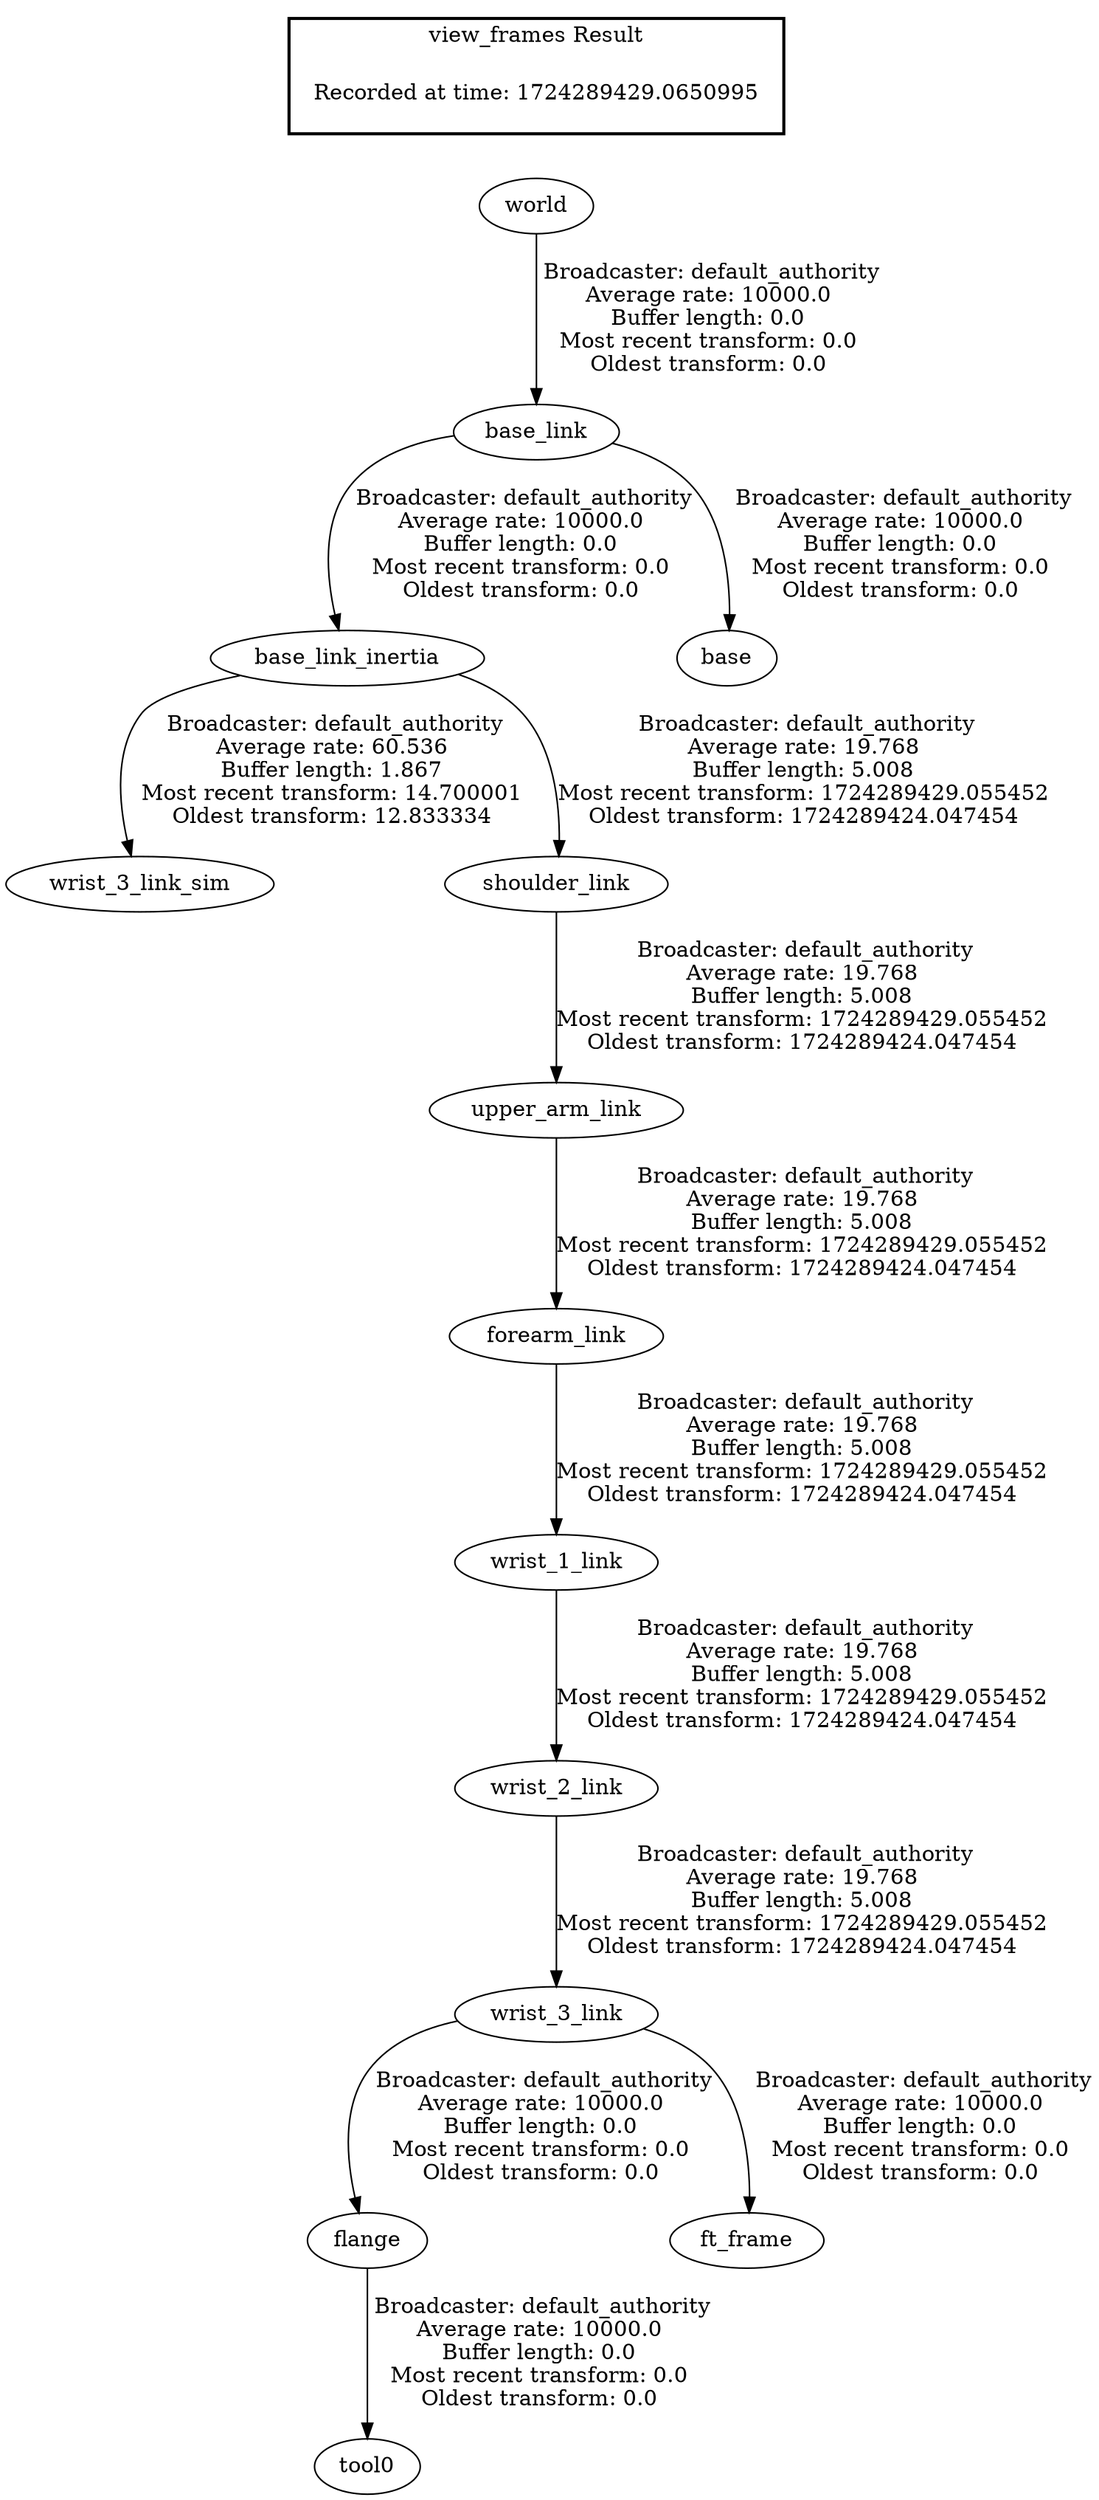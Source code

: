 digraph G {
"base_link_inertia" -> "wrist_3_link_sim"[label=" Broadcaster: default_authority\nAverage rate: 60.536\nBuffer length: 1.867\nMost recent transform: 14.700001\nOldest transform: 12.833334\n"];
"base_link" -> "base_link_inertia"[label=" Broadcaster: default_authority\nAverage rate: 10000.0\nBuffer length: 0.0\nMost recent transform: 0.0\nOldest transform: 0.0\n"];
"world" -> "base_link"[label=" Broadcaster: default_authority\nAverage rate: 10000.0\nBuffer length: 0.0\nMost recent transform: 0.0\nOldest transform: 0.0\n"];
"base_link" -> "base"[label=" Broadcaster: default_authority\nAverage rate: 10000.0\nBuffer length: 0.0\nMost recent transform: 0.0\nOldest transform: 0.0\n"];
"flange" -> "tool0"[label=" Broadcaster: default_authority\nAverage rate: 10000.0\nBuffer length: 0.0\nMost recent transform: 0.0\nOldest transform: 0.0\n"];
"wrist_3_link" -> "flange"[label=" Broadcaster: default_authority\nAverage rate: 10000.0\nBuffer length: 0.0\nMost recent transform: 0.0\nOldest transform: 0.0\n"];
"wrist_2_link" -> "wrist_3_link"[label=" Broadcaster: default_authority\nAverage rate: 19.768\nBuffer length: 5.008\nMost recent transform: 1724289429.055452\nOldest transform: 1724289424.047454\n"];
"wrist_3_link" -> "ft_frame"[label=" Broadcaster: default_authority\nAverage rate: 10000.0\nBuffer length: 0.0\nMost recent transform: 0.0\nOldest transform: 0.0\n"];
"upper_arm_link" -> "forearm_link"[label=" Broadcaster: default_authority\nAverage rate: 19.768\nBuffer length: 5.008\nMost recent transform: 1724289429.055452\nOldest transform: 1724289424.047454\n"];
"shoulder_link" -> "upper_arm_link"[label=" Broadcaster: default_authority\nAverage rate: 19.768\nBuffer length: 5.008\nMost recent transform: 1724289429.055452\nOldest transform: 1724289424.047454\n"];
"base_link_inertia" -> "shoulder_link"[label=" Broadcaster: default_authority\nAverage rate: 19.768\nBuffer length: 5.008\nMost recent transform: 1724289429.055452\nOldest transform: 1724289424.047454\n"];
"forearm_link" -> "wrist_1_link"[label=" Broadcaster: default_authority\nAverage rate: 19.768\nBuffer length: 5.008\nMost recent transform: 1724289429.055452\nOldest transform: 1724289424.047454\n"];
"wrist_1_link" -> "wrist_2_link"[label=" Broadcaster: default_authority\nAverage rate: 19.768\nBuffer length: 5.008\nMost recent transform: 1724289429.055452\nOldest transform: 1724289424.047454\n"];
edge [style=invis];
 subgraph cluster_legend { style=bold; color=black; label ="view_frames Result";
"Recorded at time: 1724289429.0650995"[ shape=plaintext ] ;
}->"world";
}